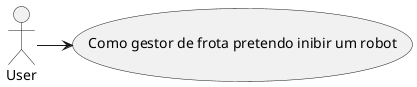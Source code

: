 @startuml
'https://plantuml.com/use-case-diagram



User -> (Como gestor de frota pretendo inibir um robot)


@enduml